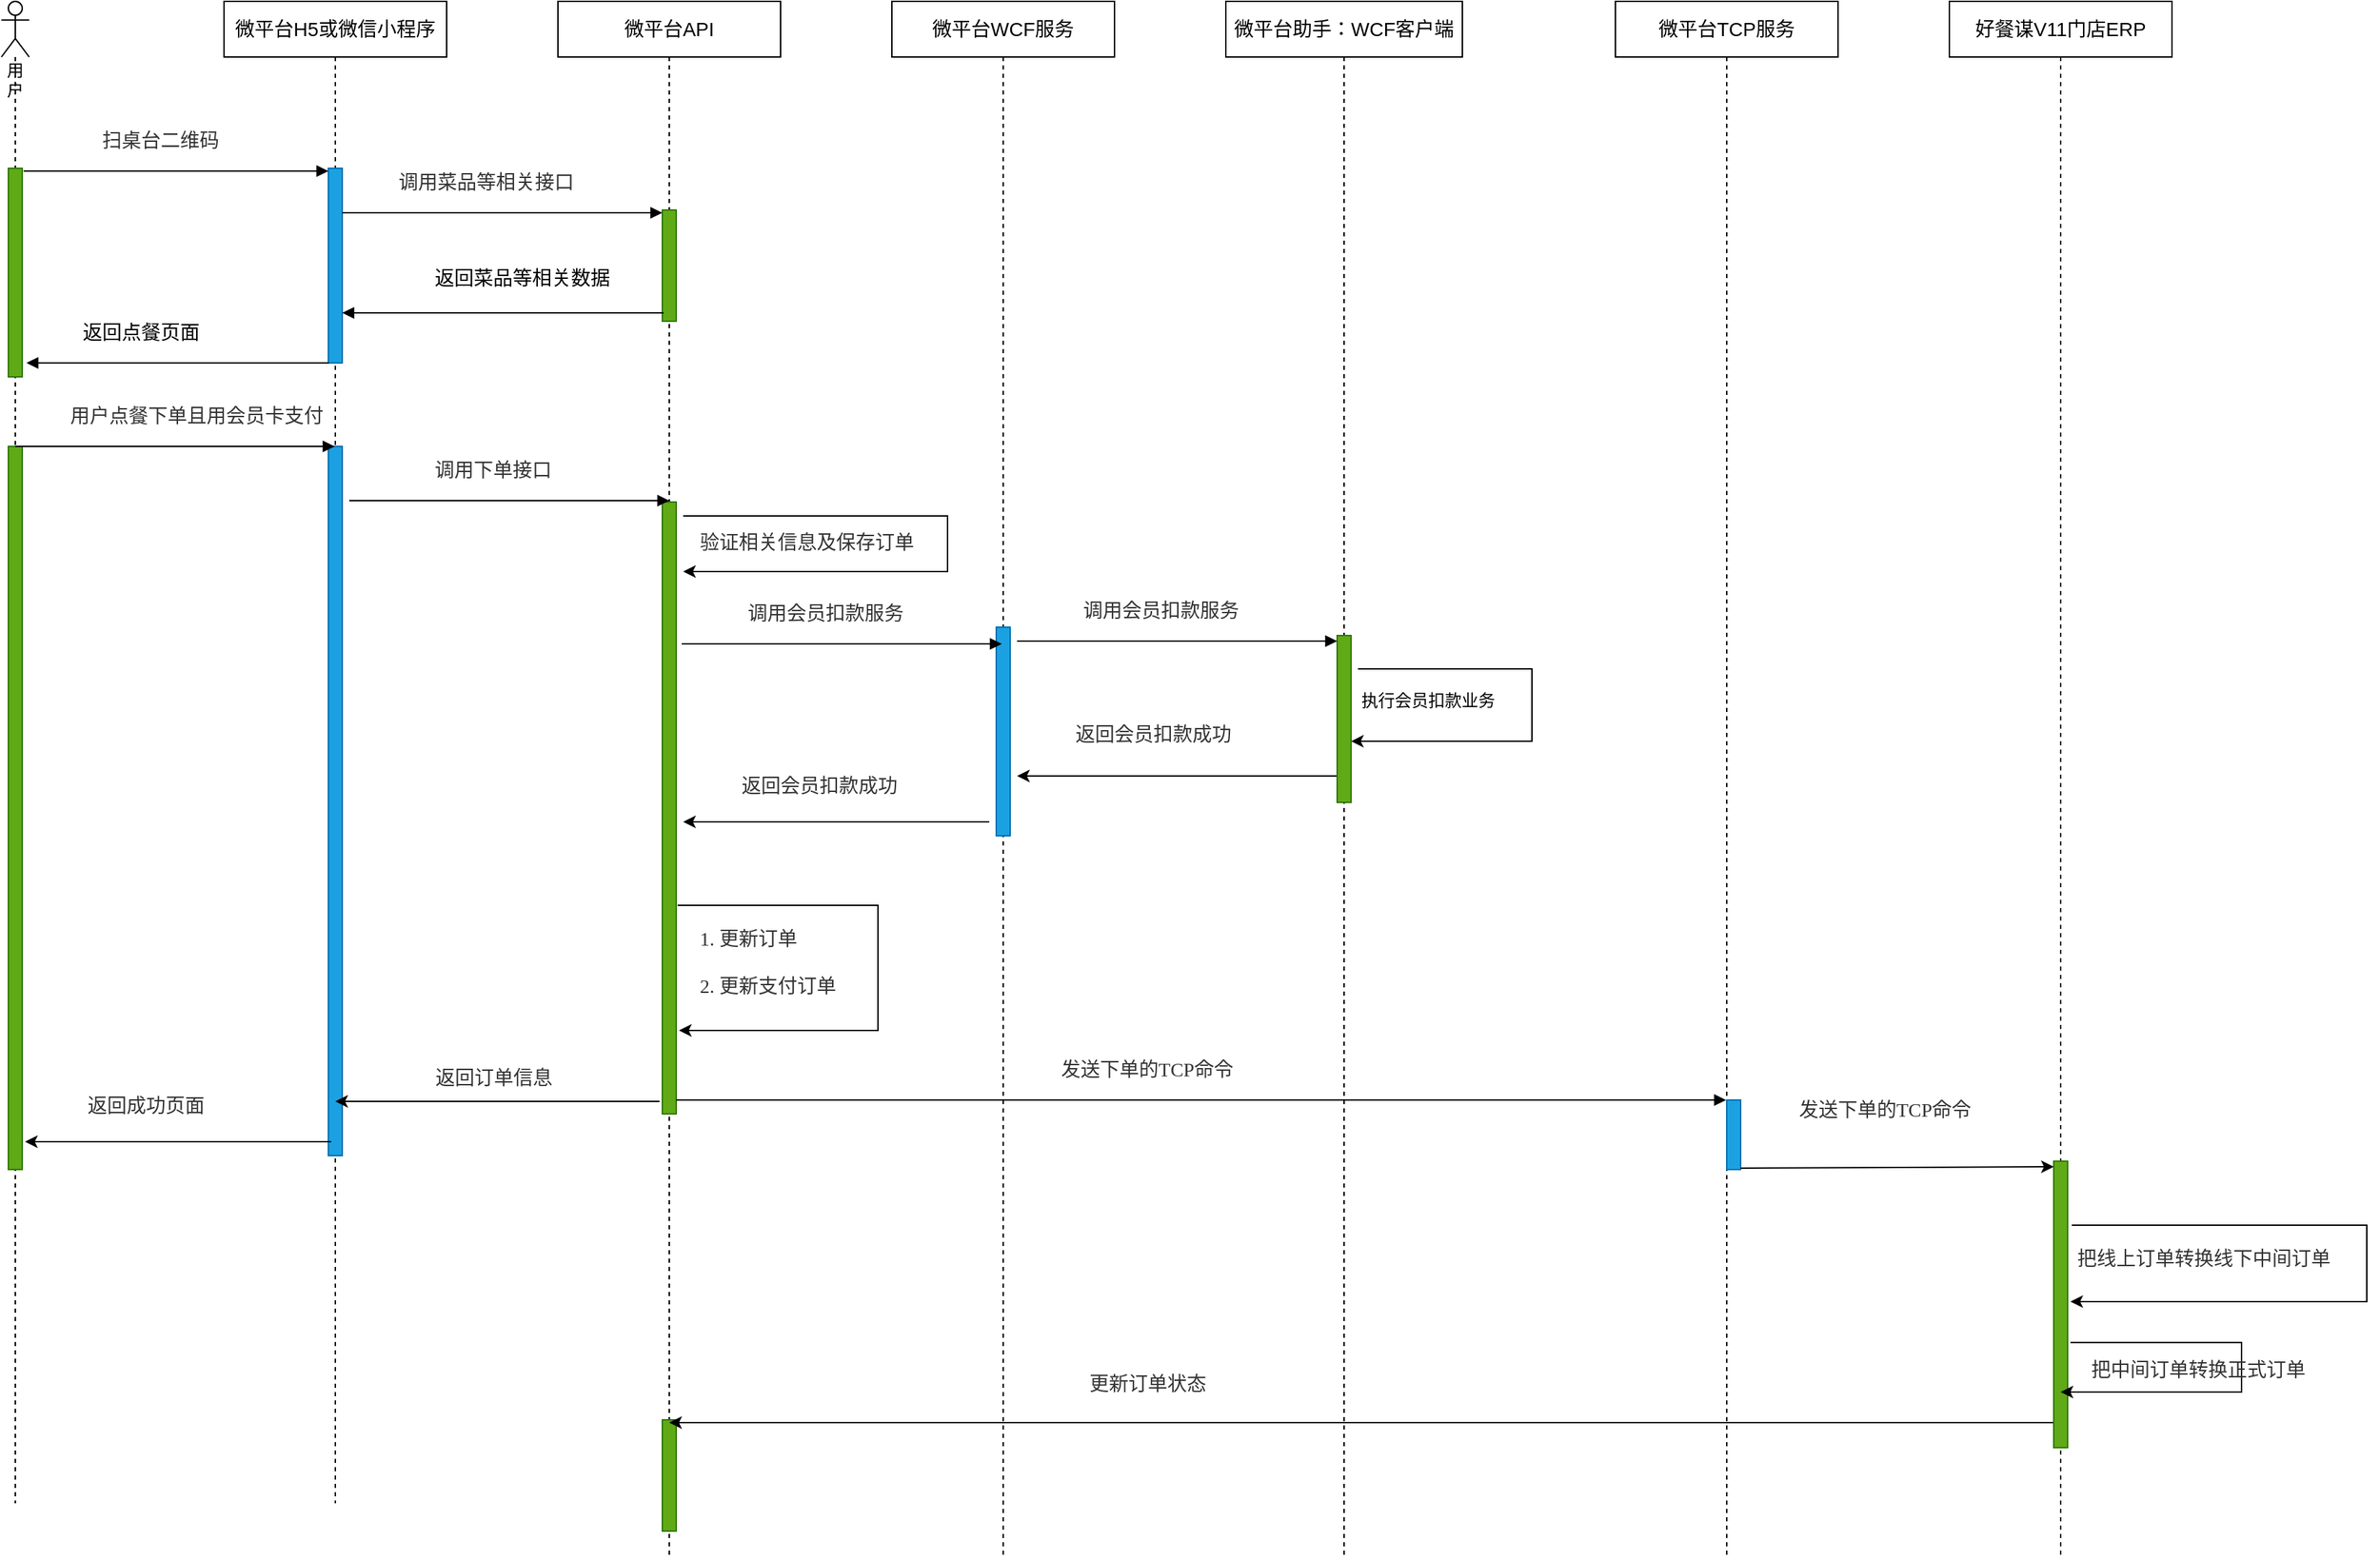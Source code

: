 <mxfile version="14.6.10" type="github">
  <diagram id="kgpKYQtTHZ0yAKxKKP6v" name="Page-1">
    <mxGraphModel dx="1422" dy="794" grid="1" gridSize="10" guides="1" tooltips="1" connect="1" arrows="1" fold="1" page="0" pageScale="1" pageWidth="850" pageHeight="1100" math="0" shadow="0">
      <root>
        <mxCell id="0" />
        <mxCell id="1" parent="0" />
        <mxCell id="KIGTdYXQjyGPoFLAYNH6-1" value="用户" style="shape=umlLifeline;participant=umlActor;perimeter=lifelinePerimeter;whiteSpace=wrap;html=1;container=1;collapsible=0;recursiveResize=0;verticalAlign=top;spacingTop=36;outlineConnect=0;rounded=0;sketch=0;" vertex="1" parent="1">
          <mxGeometry width="20" height="1080" as="geometry" />
        </mxCell>
        <mxCell id="KIGTdYXQjyGPoFLAYNH6-11" value="" style="html=1;points=[];perimeter=orthogonalPerimeter;fillColor=#60a917;strokeColor=#2D7600;fontColor=#ffffff;" vertex="1" parent="KIGTdYXQjyGPoFLAYNH6-1">
          <mxGeometry x="5" y="120" width="10" height="150" as="geometry" />
        </mxCell>
        <mxCell id="KIGTdYXQjyGPoFLAYNH6-13" value="" style="html=1;points=[];perimeter=orthogonalPerimeter;fillColor=#60a917;strokeColor=#2D7600;fontColor=#ffffff;" vertex="1" parent="KIGTdYXQjyGPoFLAYNH6-1">
          <mxGeometry x="5" y="320" width="10" height="520" as="geometry" />
        </mxCell>
        <mxCell id="KIGTdYXQjyGPoFLAYNH6-2" value="&lt;span style=&quot;font-size: 14px&quot;&gt;微平台H5或微信小程序&lt;/span&gt;" style="shape=umlLifeline;perimeter=lifelinePerimeter;whiteSpace=wrap;html=1;container=1;collapsible=0;recursiveResize=0;outlineConnect=0;" vertex="1" parent="1">
          <mxGeometry x="160" width="160" height="1080" as="geometry" />
        </mxCell>
        <mxCell id="KIGTdYXQjyGPoFLAYNH6-3" value="" style="html=1;points=[];perimeter=orthogonalPerimeter;fillColor=#1ba1e2;strokeColor=#006EAF;fontColor=#ffffff;" vertex="1" parent="KIGTdYXQjyGPoFLAYNH6-2">
          <mxGeometry x="75" y="120" width="10" height="140" as="geometry" />
        </mxCell>
        <mxCell id="KIGTdYXQjyGPoFLAYNH6-15" value="" style="html=1;points=[];perimeter=orthogonalPerimeter;fillColor=#1ba1e2;strokeColor=#006EAF;fontColor=#ffffff;" vertex="1" parent="KIGTdYXQjyGPoFLAYNH6-2">
          <mxGeometry x="75" y="320" width="10" height="510" as="geometry" />
        </mxCell>
        <mxCell id="KIGTdYXQjyGPoFLAYNH6-5" value="&lt;div style=&quot;text-align: left&quot;&gt;&lt;span style=&quot;font-size: 14px&quot;&gt;&lt;font color=&quot;#333333&quot;&gt;扫桌台二维码&lt;/font&gt;&lt;/span&gt;&lt;/div&gt;" style="html=1;verticalAlign=bottom;endArrow=block;labelBackgroundColor=none;fontFamily=Verdana;fontSize=12;edgeStyle=elbowEdgeStyle;elbow=vertical;" edge="1" parent="1">
          <mxGeometry x="-0.104" y="10" relative="1" as="geometry">
            <mxPoint x="16" y="122" as="sourcePoint" />
            <mxPoint x="235" y="122" as="targetPoint" />
            <mxPoint as="offset" />
            <Array as="points">
              <mxPoint x="115" y="122" />
            </Array>
          </mxGeometry>
        </mxCell>
        <mxCell id="KIGTdYXQjyGPoFLAYNH6-6" value="&lt;span style=&quot;font-size: 14px&quot;&gt;微平台API&lt;/span&gt;" style="shape=umlLifeline;perimeter=lifelinePerimeter;whiteSpace=wrap;html=1;container=1;collapsible=0;recursiveResize=0;outlineConnect=0;" vertex="1" parent="1">
          <mxGeometry x="400" width="160" height="1120" as="geometry" />
        </mxCell>
        <mxCell id="KIGTdYXQjyGPoFLAYNH6-8" value="" style="html=1;points=[];perimeter=orthogonalPerimeter;fillColor=#60a917;strokeColor=#2D7600;fontColor=#ffffff;" vertex="1" parent="KIGTdYXQjyGPoFLAYNH6-6">
          <mxGeometry x="75" y="150" width="10" height="80" as="geometry" />
        </mxCell>
        <mxCell id="KIGTdYXQjyGPoFLAYNH6-17" value="" style="html=1;points=[];perimeter=orthogonalPerimeter;fillColor=#60a917;strokeColor=#2D7600;fontColor=#ffffff;" vertex="1" parent="KIGTdYXQjyGPoFLAYNH6-6">
          <mxGeometry x="75" y="360" width="10" height="440" as="geometry" />
        </mxCell>
        <mxCell id="KIGTdYXQjyGPoFLAYNH6-51" value="" style="edgeStyle=elbowEdgeStyle;elbow=horizontal;endArrow=classic;html=1;rounded=0;" edge="1" parent="KIGTdYXQjyGPoFLAYNH6-6">
          <mxGeometry width="50" height="50" relative="1" as="geometry">
            <mxPoint x="86" y="650" as="sourcePoint" />
            <mxPoint x="87" y="740" as="targetPoint" />
            <Array as="points">
              <mxPoint x="230" y="700" />
            </Array>
          </mxGeometry>
        </mxCell>
        <mxCell id="KIGTdYXQjyGPoFLAYNH6-70" value="" style="html=1;points=[];perimeter=orthogonalPerimeter;fillColor=#60a917;strokeColor=#2D7600;fontColor=#ffffff;" vertex="1" parent="KIGTdYXQjyGPoFLAYNH6-6">
          <mxGeometry x="75" y="1020" width="10" height="80" as="geometry" />
        </mxCell>
        <mxCell id="KIGTdYXQjyGPoFLAYNH6-9" value="&lt;div style=&quot;text-align: left&quot;&gt;&lt;font color=&quot;#333333&quot;&gt;&lt;span style=&quot;font-size: 14px&quot;&gt;调用菜品等相关接口&lt;/span&gt;&lt;/font&gt;&lt;/div&gt;" style="html=1;verticalAlign=bottom;endArrow=block;labelBackgroundColor=none;fontFamily=Verdana;fontSize=12;edgeStyle=elbowEdgeStyle;elbow=vertical;" edge="1" parent="1">
          <mxGeometry x="-0.104" y="10" relative="1" as="geometry">
            <mxPoint x="245" y="152" as="sourcePoint" />
            <mxPoint x="475" y="152" as="targetPoint" />
            <mxPoint as="offset" />
            <Array as="points">
              <mxPoint x="355" y="152" />
            </Array>
          </mxGeometry>
        </mxCell>
        <mxCell id="KIGTdYXQjyGPoFLAYNH6-10" value="&lt;div style=&quot;text-align: left ; font-size: 14px&quot;&gt;返回菜品等相关数据&lt;/div&gt;" style="html=1;verticalAlign=bottom;endArrow=block;labelBackgroundColor=none;fontFamily=Verdana;fontSize=14;edgeStyle=elbowEdgeStyle;elbow=vertical;" edge="1" parent="1">
          <mxGeometry x="0.402" y="-13" relative="1" as="geometry">
            <mxPoint x="285" y="224" as="sourcePoint" />
            <mxPoint x="245" y="224" as="targetPoint" />
            <mxPoint as="offset" />
            <Array as="points">
              <mxPoint x="480.5" y="224" />
            </Array>
          </mxGeometry>
        </mxCell>
        <mxCell id="KIGTdYXQjyGPoFLAYNH6-12" value="&lt;div style=&quot;text-align: left ; font-size: 14px&quot;&gt;返回点餐页面&lt;/div&gt;" style="html=1;verticalAlign=bottom;endArrow=block;labelBackgroundColor=none;fontFamily=Verdana;fontSize=14;edgeStyle=elbowEdgeStyle;elbow=vertical;" edge="1" parent="1">
          <mxGeometry x="0.602" y="-10" relative="1" as="geometry">
            <mxPoint x="50" y="260" as="sourcePoint" />
            <mxPoint x="18" y="260" as="targetPoint" />
            <mxPoint as="offset" />
            <Array as="points">
              <mxPoint x="240" y="260" />
            </Array>
          </mxGeometry>
        </mxCell>
        <mxCell id="KIGTdYXQjyGPoFLAYNH6-14" value="&lt;div style=&quot;text-align: left ; font-size: 14px&quot;&gt;&lt;font color=&quot;#333333&quot;&gt;用户点餐下单且用会员卡支付&lt;/font&gt;&lt;/div&gt;" style="html=1;verticalAlign=bottom;endArrow=block;labelBackgroundColor=none;fontFamily=Verdana;fontSize=14;edgeStyle=elbowEdgeStyle;elbow=vertical;" edge="1" parent="1" target="KIGTdYXQjyGPoFLAYNH6-2">
          <mxGeometry x="0.133" y="10" relative="1" as="geometry">
            <mxPoint x="10" y="320" as="sourcePoint" />
            <mxPoint x="225" y="320" as="targetPoint" />
            <mxPoint as="offset" />
          </mxGeometry>
        </mxCell>
        <mxCell id="KIGTdYXQjyGPoFLAYNH6-16" value="&lt;div style=&quot;text-align: left&quot;&gt;&lt;font color=&quot;#333333&quot;&gt;&lt;span style=&quot;font-size: 14px&quot;&gt;调用下单接口&lt;/span&gt;&lt;/font&gt;&lt;/div&gt;" style="html=1;verticalAlign=bottom;endArrow=block;labelBackgroundColor=none;fontFamily=Verdana;fontSize=12;edgeStyle=elbowEdgeStyle;elbow=vertical;" edge="1" parent="1">
          <mxGeometry x="-0.104" y="10" relative="1" as="geometry">
            <mxPoint x="250" y="359" as="sourcePoint" />
            <mxPoint x="480" y="359" as="targetPoint" />
            <mxPoint as="offset" />
            <Array as="points">
              <mxPoint x="360" y="359" />
            </Array>
          </mxGeometry>
        </mxCell>
        <mxCell id="KIGTdYXQjyGPoFLAYNH6-18" value="&lt;span style=&quot;font-size: 14px&quot;&gt;微平台WCF服务&lt;/span&gt;" style="shape=umlLifeline;perimeter=lifelinePerimeter;whiteSpace=wrap;html=1;container=1;collapsible=0;recursiveResize=0;outlineConnect=0;" vertex="1" parent="1">
          <mxGeometry x="640" width="160" height="1120" as="geometry" />
        </mxCell>
        <mxCell id="KIGTdYXQjyGPoFLAYNH6-23" value="" style="html=1;points=[];perimeter=orthogonalPerimeter;fillColor=#1ba1e2;strokeColor=#006EAF;fontColor=#ffffff;" vertex="1" parent="KIGTdYXQjyGPoFLAYNH6-18">
          <mxGeometry x="75" y="450" width="10" height="150" as="geometry" />
        </mxCell>
        <mxCell id="KIGTdYXQjyGPoFLAYNH6-21" value="&lt;span style=&quot;font-size: 14px&quot;&gt;微平台助手：WCF客户端&lt;/span&gt;" style="shape=umlLifeline;perimeter=lifelinePerimeter;whiteSpace=wrap;html=1;container=1;collapsible=0;recursiveResize=0;outlineConnect=0;" vertex="1" parent="1">
          <mxGeometry x="880" width="170" height="1120" as="geometry" />
        </mxCell>
        <mxCell id="KIGTdYXQjyGPoFLAYNH6-33" value="" style="edgeStyle=orthogonalEdgeStyle;curved=0;rounded=1;sketch=0;orthogonalLoop=1;jettySize=auto;html=1;" edge="1" parent="KIGTdYXQjyGPoFLAYNH6-21">
          <mxGeometry relative="1" as="geometry">
            <mxPoint x="-150" y="557" as="targetPoint" />
            <mxPoint x="80" y="557" as="sourcePoint" />
          </mxGeometry>
        </mxCell>
        <mxCell id="KIGTdYXQjyGPoFLAYNH6-25" value="" style="html=1;points=[];perimeter=orthogonalPerimeter;fillColor=#60a917;strokeColor=#2D7600;fontColor=#ffffff;" vertex="1" parent="KIGTdYXQjyGPoFLAYNH6-21">
          <mxGeometry x="80" y="456" width="10" height="120" as="geometry" />
        </mxCell>
        <mxCell id="KIGTdYXQjyGPoFLAYNH6-22" value="&lt;div style=&quot;text-align: left&quot;&gt;&lt;font color=&quot;#333333&quot;&gt;&lt;span style=&quot;font-size: 14px&quot;&gt;发送下单的TCP命令&lt;/span&gt;&lt;/font&gt;&lt;/div&gt;" style="html=1;verticalAlign=bottom;endArrow=block;labelBackgroundColor=none;fontFamily=Verdana;fontSize=12;edgeStyle=elbowEdgeStyle;elbow=vertical;" edge="1" parent="1" target="KIGTdYXQjyGPoFLAYNH6-52">
          <mxGeometry x="-0.104" y="10" relative="1" as="geometry">
            <mxPoint x="485" y="790" as="sourcePoint" />
            <mxPoint x="715" y="790" as="targetPoint" />
            <mxPoint as="offset" />
            <Array as="points">
              <mxPoint x="595" y="790" />
            </Array>
          </mxGeometry>
        </mxCell>
        <mxCell id="KIGTdYXQjyGPoFLAYNH6-24" value="&lt;div style=&quot;text-align: left&quot;&gt;&lt;font color=&quot;#333333&quot;&gt;&lt;span style=&quot;font-size: 14px&quot;&gt;调用会员扣款服务&lt;/span&gt;&lt;/font&gt;&lt;/div&gt;" style="html=1;verticalAlign=bottom;endArrow=block;labelBackgroundColor=none;fontFamily=Verdana;fontSize=12;edgeStyle=elbowEdgeStyle;elbow=vertical;" edge="1" parent="1">
          <mxGeometry x="-0.104" y="10" relative="1" as="geometry">
            <mxPoint x="730" y="460" as="sourcePoint" />
            <mxPoint x="960" y="460" as="targetPoint" />
            <mxPoint as="offset" />
            <Array as="points">
              <mxPoint x="840" y="460" />
            </Array>
          </mxGeometry>
        </mxCell>
        <mxCell id="KIGTdYXQjyGPoFLAYNH6-32" value="执行会员扣款业务" style="text;html=1;align=center;verticalAlign=middle;resizable=0;points=[];autosize=1;strokeColor=none;" vertex="1" parent="1">
          <mxGeometry x="970" y="493" width="110" height="20" as="geometry" />
        </mxCell>
        <mxCell id="KIGTdYXQjyGPoFLAYNH6-35" value="&lt;font color=&quot;#333333&quot; face=&quot;verdana&quot;&gt;&lt;span style=&quot;font-size: 14px&quot;&gt;返回会员扣款成功&lt;/span&gt;&lt;/font&gt;" style="text;whiteSpace=wrap;html=1;" vertex="1" parent="1">
          <mxGeometry x="770" y="513" width="140" height="30" as="geometry" />
        </mxCell>
        <mxCell id="KIGTdYXQjyGPoFLAYNH6-37" value="" style="edgeStyle=orthogonalEdgeStyle;curved=0;rounded=1;sketch=0;orthogonalLoop=1;jettySize=auto;html=1;" edge="1" parent="1">
          <mxGeometry relative="1" as="geometry">
            <mxPoint x="490" y="590" as="targetPoint" />
            <mxPoint x="710" y="590" as="sourcePoint" />
          </mxGeometry>
        </mxCell>
        <mxCell id="KIGTdYXQjyGPoFLAYNH6-38" value="&lt;font color=&quot;#333333&quot; face=&quot;verdana&quot;&gt;&lt;span style=&quot;font-size: 14px&quot;&gt;返回会员扣款成功&lt;/span&gt;&lt;/font&gt;" style="text;whiteSpace=wrap;html=1;" vertex="1" parent="1">
          <mxGeometry x="530" y="550" width="140" height="30" as="geometry" />
        </mxCell>
        <mxCell id="KIGTdYXQjyGPoFLAYNH6-40" value="" style="edgeStyle=elbowEdgeStyle;elbow=horizontal;endArrow=classic;html=1;rounded=0;" edge="1" parent="1">
          <mxGeometry width="50" height="50" relative="1" as="geometry">
            <mxPoint x="490" y="370" as="sourcePoint" />
            <mxPoint x="490" y="410" as="targetPoint" />
            <Array as="points">
              <mxPoint x="680" y="390" />
            </Array>
          </mxGeometry>
        </mxCell>
        <mxCell id="KIGTdYXQjyGPoFLAYNH6-41" value="&lt;font color=&quot;#333333&quot; face=&quot;verdana&quot;&gt;&lt;span style=&quot;font-size: 14px&quot;&gt;验证相关信息及保存订单&lt;/span&gt;&lt;/font&gt;" style="text;whiteSpace=wrap;html=1;" vertex="1" parent="1">
          <mxGeometry x="500" y="375" width="180" height="30" as="geometry" />
        </mxCell>
        <mxCell id="KIGTdYXQjyGPoFLAYNH6-43" value="" style="edgeStyle=elbowEdgeStyle;elbow=horizontal;endArrow=classic;html=1;rounded=0;entryX=1;entryY=0.692;entryDx=0;entryDy=0;entryPerimeter=0;exitX=0.045;exitY=-0.15;exitDx=0;exitDy=0;exitPerimeter=0;" edge="1" parent="1">
          <mxGeometry width="50" height="50" relative="1" as="geometry">
            <mxPoint x="974.95" y="480" as="sourcePoint" />
            <mxPoint x="970" y="532.04" as="targetPoint" />
            <Array as="points">
              <mxPoint x="1100" y="493" />
            </Array>
          </mxGeometry>
        </mxCell>
        <mxCell id="KIGTdYXQjyGPoFLAYNH6-44" value="" style="edgeStyle=orthogonalEdgeStyle;rounded=0;sketch=0;jumpStyle=sharp;orthogonalLoop=1;jettySize=auto;html=1;" edge="1" parent="1">
          <mxGeometry relative="1" as="geometry">
            <mxPoint x="240" y="791" as="targetPoint" />
            <mxPoint x="473" y="791" as="sourcePoint" />
          </mxGeometry>
        </mxCell>
        <mxCell id="KIGTdYXQjyGPoFLAYNH6-45" value="&lt;font color=&quot;#333333&quot; face=&quot;verdana&quot;&gt;&lt;span style=&quot;font-size: 14px&quot;&gt;返回订单信息&lt;/span&gt;&lt;/font&gt;" style="text;whiteSpace=wrap;html=1;" vertex="1" parent="1">
          <mxGeometry x="310" y="760" width="110" height="30" as="geometry" />
        </mxCell>
        <mxCell id="KIGTdYXQjyGPoFLAYNH6-46" value="" style="edgeStyle=orthogonalEdgeStyle;rounded=0;sketch=0;jumpStyle=sharp;orthogonalLoop=1;jettySize=auto;html=1;" edge="1" parent="1">
          <mxGeometry relative="1" as="geometry">
            <mxPoint x="17" y="820" as="targetPoint" />
            <mxPoint x="237" y="820" as="sourcePoint" />
          </mxGeometry>
        </mxCell>
        <mxCell id="KIGTdYXQjyGPoFLAYNH6-49" value="&lt;font color=&quot;#333333&quot; face=&quot;verdana&quot;&gt;&lt;span style=&quot;font-size: 14px&quot;&gt;1. 更新订单&lt;br&gt;&lt;br&gt;2.&amp;nbsp;更新支付订单&lt;br&gt;&lt;/span&gt;&lt;/font&gt;" style="text;whiteSpace=wrap;html=1;" vertex="1" parent="1">
          <mxGeometry x="500" y="660" width="110" height="60" as="geometry" />
        </mxCell>
        <mxCell id="KIGTdYXQjyGPoFLAYNH6-52" value="&lt;span style=&quot;font-size: 14px&quot;&gt;微平台TCP服务&lt;/span&gt;" style="shape=umlLifeline;perimeter=lifelinePerimeter;whiteSpace=wrap;html=1;container=1;collapsible=0;recursiveResize=0;outlineConnect=0;" vertex="1" parent="1">
          <mxGeometry x="1160" width="160" height="1120" as="geometry" />
        </mxCell>
        <mxCell id="KIGTdYXQjyGPoFLAYNH6-57" value="" style="html=1;points=[];perimeter=orthogonalPerimeter;fillColor=#1ba1e2;strokeColor=#006EAF;fontColor=#ffffff;" vertex="1" parent="KIGTdYXQjyGPoFLAYNH6-52">
          <mxGeometry x="80" y="790" width="10" height="50" as="geometry" />
        </mxCell>
        <mxCell id="KIGTdYXQjyGPoFLAYNH6-55" value="&lt;span style=&quot;font-size: 14px&quot;&gt;好餐谋V11门店ERP&lt;/span&gt;" style="shape=umlLifeline;perimeter=lifelinePerimeter;whiteSpace=wrap;html=1;container=1;collapsible=0;recursiveResize=0;outlineConnect=0;" vertex="1" parent="1">
          <mxGeometry x="1400" width="160" height="1120" as="geometry" />
        </mxCell>
        <mxCell id="KIGTdYXQjyGPoFLAYNH6-56" value="&lt;div style=&quot;text-align: left&quot;&gt;&lt;font color=&quot;#333333&quot;&gt;&lt;span style=&quot;font-size: 14px&quot;&gt;调用会员扣款服务&lt;/span&gt;&lt;/font&gt;&lt;/div&gt;" style="html=1;verticalAlign=bottom;endArrow=block;labelBackgroundColor=none;fontFamily=Verdana;fontSize=12;edgeStyle=elbowEdgeStyle;elbow=vertical;" edge="1" parent="1">
          <mxGeometry x="-0.104" y="10" relative="1" as="geometry">
            <mxPoint x="489" y="462" as="sourcePoint" />
            <mxPoint x="719" y="462" as="targetPoint" />
            <mxPoint as="offset" />
            <Array as="points">
              <mxPoint x="599" y="462" />
            </Array>
          </mxGeometry>
        </mxCell>
        <mxCell id="KIGTdYXQjyGPoFLAYNH6-69" value="" style="edgeStyle=orthogonalEdgeStyle;rounded=0;sketch=0;jumpStyle=sharp;orthogonalLoop=1;jettySize=auto;html=1;" edge="1" parent="1">
          <mxGeometry relative="1" as="geometry">
            <mxPoint x="480" y="1022" as="targetPoint" />
            <mxPoint x="1475" y="1022" as="sourcePoint" />
          </mxGeometry>
        </mxCell>
        <mxCell id="KIGTdYXQjyGPoFLAYNH6-59" value="" style="html=1;points=[];perimeter=orthogonalPerimeter;fillColor=#60a917;strokeColor=#2D7600;fontColor=#ffffff;" vertex="1" parent="1">
          <mxGeometry x="1475" y="834" width="10" height="206" as="geometry" />
        </mxCell>
        <mxCell id="KIGTdYXQjyGPoFLAYNH6-60" value="&lt;font color=&quot;#333333&quot; face=&quot;verdana&quot;&gt;&lt;span style=&quot;font-size: 14px&quot;&gt;返回成功页面&lt;/span&gt;&lt;/font&gt;" style="text;whiteSpace=wrap;html=1;" vertex="1" parent="1">
          <mxGeometry x="60" y="780" width="110" height="30" as="geometry" />
        </mxCell>
        <mxCell id="KIGTdYXQjyGPoFLAYNH6-58" value="" style="edgeStyle=orthogonalEdgeStyle;rounded=0;sketch=0;jumpStyle=sharp;orthogonalLoop=1;jettySize=auto;html=1;entryX=0;entryY=0.05;entryDx=0;entryDy=0;entryPerimeter=0;" edge="1" parent="1">
          <mxGeometry relative="1" as="geometry">
            <mxPoint x="1475" y="838" as="targetPoint" />
            <mxPoint x="1250" y="839" as="sourcePoint" />
            <Array as="points">
              <mxPoint x="1290" y="839" />
            </Array>
          </mxGeometry>
        </mxCell>
        <mxCell id="KIGTdYXQjyGPoFLAYNH6-61" value="&lt;span style=&quot;color: rgb(51, 51, 51); font-family: verdana; font-size: 14px; font-style: normal; font-weight: 400; letter-spacing: normal; text-align: left; text-indent: 0px; text-transform: none; word-spacing: 0px; background-color: rgb(255, 255, 255); display: inline; float: none;&quot;&gt;发送下单的TCP命令&lt;/span&gt;" style="text;whiteSpace=wrap;html=1;" vertex="1" parent="1">
          <mxGeometry x="1290" y="783" width="150" height="30" as="geometry" />
        </mxCell>
        <mxCell id="KIGTdYXQjyGPoFLAYNH6-62" value="" style="edgeStyle=elbowEdgeStyle;elbow=horizontal;endArrow=classic;html=1;rounded=0;entryX=1.2;entryY=0.49;entryDx=0;entryDy=0;entryPerimeter=0;" edge="1" parent="1" target="KIGTdYXQjyGPoFLAYNH6-59">
          <mxGeometry width="50" height="50" relative="1" as="geometry">
            <mxPoint x="1488" y="880" as="sourcePoint" />
            <mxPoint x="1580" y="910" as="targetPoint" />
            <Array as="points">
              <mxPoint x="1700" y="910" />
            </Array>
          </mxGeometry>
        </mxCell>
        <mxCell id="KIGTdYXQjyGPoFLAYNH6-63" value="&lt;font color=&quot;#333333&quot; face=&quot;verdana&quot;&gt;&lt;span style=&quot;font-size: 14px&quot;&gt;把线上订单转换线下中间订单&lt;/span&gt;&lt;/font&gt;" style="text;whiteSpace=wrap;html=1;" vertex="1" parent="1">
          <mxGeometry x="1490" y="890" width="200" height="30" as="geometry" />
        </mxCell>
        <mxCell id="KIGTdYXQjyGPoFLAYNH6-64" value="" style="edgeStyle=elbowEdgeStyle;elbow=horizontal;endArrow=classic;html=1;rounded=0;exitX=1.2;exitY=0.633;exitDx=0;exitDy=0;exitPerimeter=0;" edge="1" parent="1" source="KIGTdYXQjyGPoFLAYNH6-59" target="KIGTdYXQjyGPoFLAYNH6-55">
          <mxGeometry width="50" height="50" relative="1" as="geometry">
            <mxPoint x="1510" y="1010" as="sourcePoint" />
            <mxPoint x="1650" y="970" as="targetPoint" />
            <Array as="points">
              <mxPoint x="1610" y="1000" />
            </Array>
          </mxGeometry>
        </mxCell>
        <mxCell id="KIGTdYXQjyGPoFLAYNH6-65" value="&lt;font color=&quot;#333333&quot; face=&quot;verdana&quot;&gt;&lt;span style=&quot;font-size: 14px&quot;&gt;把中间订单转换正式订单&lt;/span&gt;&lt;/font&gt;" style="text;whiteSpace=wrap;html=1;" vertex="1" parent="1">
          <mxGeometry x="1500" y="970" width="200" height="30" as="geometry" />
        </mxCell>
        <mxCell id="KIGTdYXQjyGPoFLAYNH6-71" value="&lt;font color=&quot;#333333&quot; face=&quot;verdana&quot;&gt;&lt;span style=&quot;font-size: 14px&quot;&gt;更新订单状态&lt;/span&gt;&lt;/font&gt;" style="text;whiteSpace=wrap;html=1;" vertex="1" parent="1">
          <mxGeometry x="780" y="980" width="150" height="30" as="geometry" />
        </mxCell>
      </root>
    </mxGraphModel>
  </diagram>
</mxfile>
